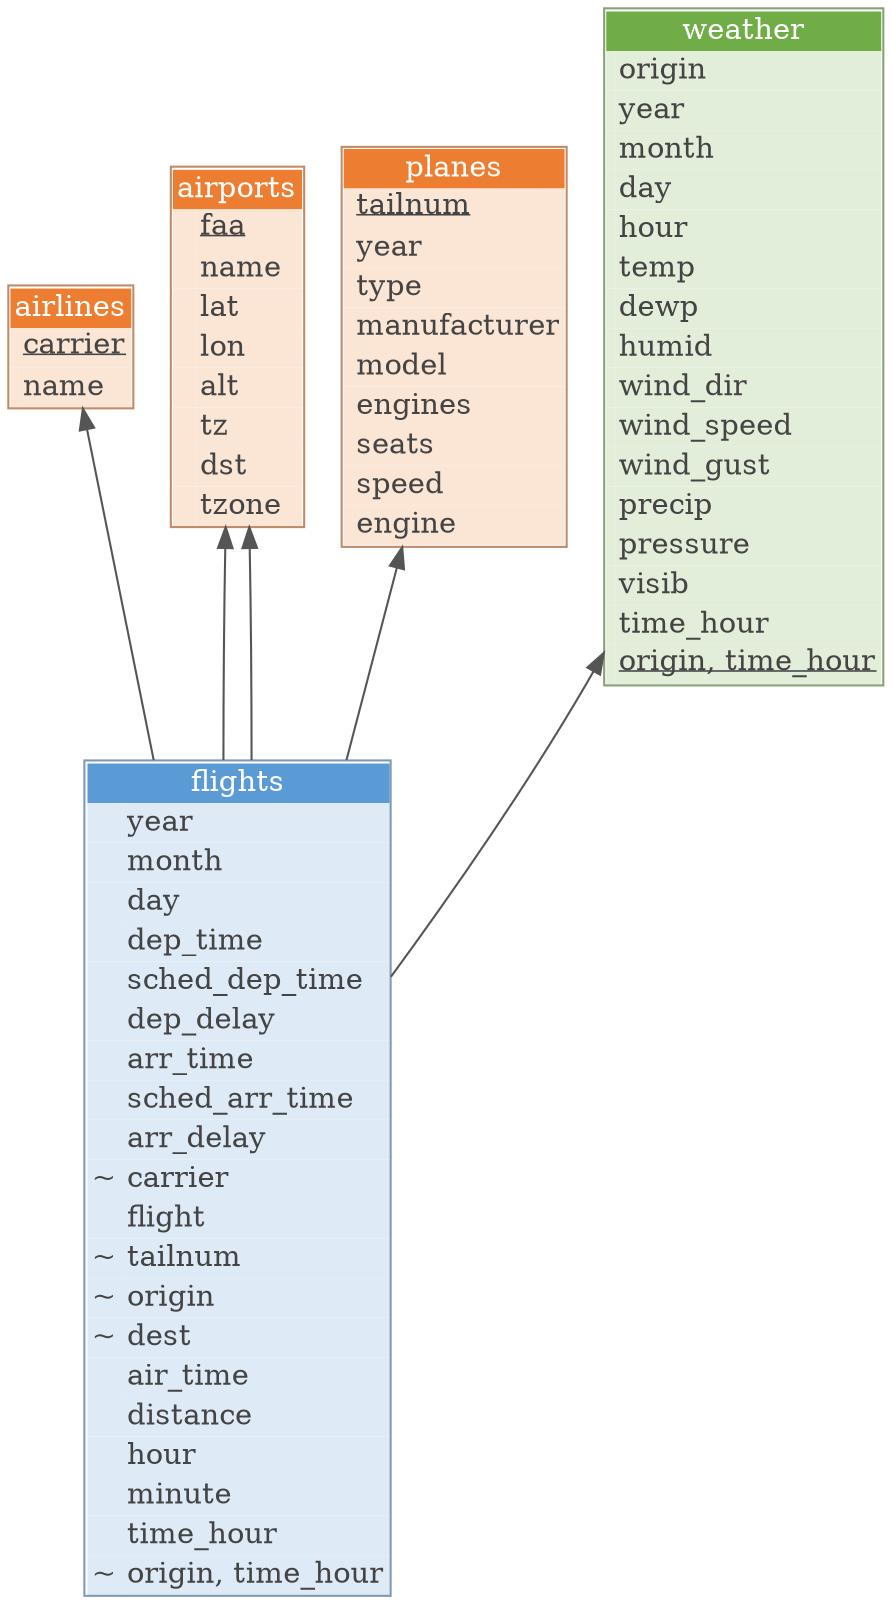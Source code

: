 #data_model
digraph {
graph [rankdir=BT tooltip="Data Model" ]

node [margin=0 fontcolor = "#444444" ]

edge [color = "#555555", arrowsize = 1, ]

pack=true
packmode= "node"

  "airlines" [label = <<TABLE ALIGN="LEFT" BORDER="1" CELLBORDER="0" CELLSPACING="0" COLOR="#9E5320AA">
    <TR>
      <TD COLSPAN="2" BGCOLOR="#ED7D31FF" BORDER="0"><FONT COLOR="#FFFFFF">airlines</FONT>
</TD>
    </TR>
    <TR>
      <TD ALIGN="LEFT" BGCOLOR="#FBE5D5FF"></TD>
      <TD ALIGN="LEFT" BGCOLOR="#FBE5D5FF"><U>carrier</U></TD>
    </TR>
    <TR>
      <TD ALIGN="LEFT" BGCOLOR="#FBE5D5FF"></TD>
      <TD ALIGN="LEFT" BGCOLOR="#FBE5D5FF">name</TD>
    </TR>
  </TABLE>>, shape = "plaintext"] 

  "airports" [label = <<TABLE ALIGN="LEFT" BORDER="1" CELLBORDER="0" CELLSPACING="0" COLOR="#9E5320AA">
    <TR>
      <TD COLSPAN="2" BGCOLOR="#ED7D31FF" BORDER="0"><FONT COLOR="#FFFFFF">airports</FONT>
</TD>
    </TR>
    <TR>
      <TD ALIGN="LEFT" BGCOLOR="#FBE5D5FF"></TD>
      <TD ALIGN="LEFT" BGCOLOR="#FBE5D5FF"><U>faa</U></TD>
    </TR>
    <TR>
      <TD ALIGN="LEFT" BGCOLOR="#FBE5D5FF"></TD>
      <TD ALIGN="LEFT" BGCOLOR="#FBE5D5FF">name</TD>
    </TR>
    <TR>
      <TD ALIGN="LEFT" BGCOLOR="#FBE5D5FF"></TD>
      <TD ALIGN="LEFT" BGCOLOR="#FBE5D5FF">lat</TD>
    </TR>
    <TR>
      <TD ALIGN="LEFT" BGCOLOR="#FBE5D5FF"></TD>
      <TD ALIGN="LEFT" BGCOLOR="#FBE5D5FF">lon</TD>
    </TR>
    <TR>
      <TD ALIGN="LEFT" BGCOLOR="#FBE5D5FF"></TD>
      <TD ALIGN="LEFT" BGCOLOR="#FBE5D5FF">alt</TD>
    </TR>
    <TR>
      <TD ALIGN="LEFT" BGCOLOR="#FBE5D5FF"></TD>
      <TD ALIGN="LEFT" BGCOLOR="#FBE5D5FF">tz</TD>
    </TR>
    <TR>
      <TD ALIGN="LEFT" BGCOLOR="#FBE5D5FF"></TD>
      <TD ALIGN="LEFT" BGCOLOR="#FBE5D5FF">dst</TD>
    </TR>
    <TR>
      <TD ALIGN="LEFT" BGCOLOR="#FBE5D5FF"></TD>
      <TD ALIGN="LEFT" BGCOLOR="#FBE5D5FF">tzone</TD>
    </TR>
  </TABLE>>, shape = "plaintext"] 

  "flights" [label = <<TABLE ALIGN="LEFT" BORDER="1" CELLBORDER="0" CELLSPACING="0" COLOR="#3C678EAA">
    <TR>
      <TD COLSPAN="2" BGCOLOR="#5B9BD5FF" BORDER="0"><FONT COLOR="#FFFFFF">flights</FONT>
</TD>
    </TR>
    <TR>
      <TD ALIGN="LEFT" BGCOLOR="#DEEBF6FF"></TD>
      <TD ALIGN="LEFT" BGCOLOR="#DEEBF6FF">year</TD>
    </TR>
    <TR>
      <TD ALIGN="LEFT" BGCOLOR="#DEEBF6FF"></TD>
      <TD ALIGN="LEFT" BGCOLOR="#DEEBF6FF">month</TD>
    </TR>
    <TR>
      <TD ALIGN="LEFT" BGCOLOR="#DEEBF6FF"></TD>
      <TD ALIGN="LEFT" BGCOLOR="#DEEBF6FF">day</TD>
    </TR>
    <TR>
      <TD ALIGN="LEFT" BGCOLOR="#DEEBF6FF"></TD>
      <TD ALIGN="LEFT" BGCOLOR="#DEEBF6FF">dep_time</TD>
    </TR>
    <TR>
      <TD ALIGN="LEFT" BGCOLOR="#DEEBF6FF"></TD>
      <TD ALIGN="LEFT" BGCOLOR="#DEEBF6FF">sched_dep_time</TD>
    </TR>
    <TR>
      <TD ALIGN="LEFT" BGCOLOR="#DEEBF6FF"></TD>
      <TD ALIGN="LEFT" BGCOLOR="#DEEBF6FF">dep_delay</TD>
    </TR>
    <TR>
      <TD ALIGN="LEFT" BGCOLOR="#DEEBF6FF"></TD>
      <TD ALIGN="LEFT" BGCOLOR="#DEEBF6FF">arr_time</TD>
    </TR>
    <TR>
      <TD ALIGN="LEFT" BGCOLOR="#DEEBF6FF"></TD>
      <TD ALIGN="LEFT" BGCOLOR="#DEEBF6FF">sched_arr_time</TD>
    </TR>
    <TR>
      <TD ALIGN="LEFT" BGCOLOR="#DEEBF6FF"></TD>
      <TD ALIGN="LEFT" BGCOLOR="#DEEBF6FF">arr_delay</TD>
    </TR>
    <TR>
      <TD ALIGN="LEFT" BGCOLOR="#DEEBF6FF">~</TD>
      <TD ALIGN="LEFT" BGCOLOR="#DEEBF6FF">carrier</TD>
    </TR>
    <TR>
      <TD ALIGN="LEFT" BGCOLOR="#DEEBF6FF"></TD>
      <TD ALIGN="LEFT" BGCOLOR="#DEEBF6FF">flight</TD>
    </TR>
    <TR>
      <TD ALIGN="LEFT" BGCOLOR="#DEEBF6FF">~</TD>
      <TD ALIGN="LEFT" BGCOLOR="#DEEBF6FF">tailnum</TD>
    </TR>
    <TR>
      <TD ALIGN="LEFT" BGCOLOR="#DEEBF6FF">~</TD>
      <TD ALIGN="LEFT" BGCOLOR="#DEEBF6FF">origin</TD>
    </TR>
    <TR>
      <TD ALIGN="LEFT" BGCOLOR="#DEEBF6FF">~</TD>
      <TD ALIGN="LEFT" BGCOLOR="#DEEBF6FF">dest</TD>
    </TR>
    <TR>
      <TD ALIGN="LEFT" BGCOLOR="#DEEBF6FF"></TD>
      <TD ALIGN="LEFT" BGCOLOR="#DEEBF6FF">air_time</TD>
    </TR>
    <TR>
      <TD ALIGN="LEFT" BGCOLOR="#DEEBF6FF"></TD>
      <TD ALIGN="LEFT" BGCOLOR="#DEEBF6FF">distance</TD>
    </TR>
    <TR>
      <TD ALIGN="LEFT" BGCOLOR="#DEEBF6FF"></TD>
      <TD ALIGN="LEFT" BGCOLOR="#DEEBF6FF">hour</TD>
    </TR>
    <TR>
      <TD ALIGN="LEFT" BGCOLOR="#DEEBF6FF"></TD>
      <TD ALIGN="LEFT" BGCOLOR="#DEEBF6FF">minute</TD>
    </TR>
    <TR>
      <TD ALIGN="LEFT" BGCOLOR="#DEEBF6FF"></TD>
      <TD ALIGN="LEFT" BGCOLOR="#DEEBF6FF">time_hour</TD>
    </TR>
    <TR>
      <TD ALIGN="LEFT" BGCOLOR="#DEEBF6FF">~</TD>
      <TD ALIGN="LEFT" BGCOLOR="#DEEBF6FF">origin, time_hour</TD>
    </TR>
  </TABLE>>, shape = "plaintext"] 

  "planes" [label = <<TABLE ALIGN="LEFT" BORDER="1" CELLBORDER="0" CELLSPACING="0" COLOR="#9E5320AA">
    <TR>
      <TD COLSPAN="2" BGCOLOR="#ED7D31FF" BORDER="0"><FONT COLOR="#FFFFFF">planes</FONT>
</TD>
    </TR>
    <TR>
      <TD ALIGN="LEFT" BGCOLOR="#FBE5D5FF"></TD>
      <TD ALIGN="LEFT" BGCOLOR="#FBE5D5FF"><U>tailnum</U></TD>
    </TR>
    <TR>
      <TD ALIGN="LEFT" BGCOLOR="#FBE5D5FF"></TD>
      <TD ALIGN="LEFT" BGCOLOR="#FBE5D5FF">year</TD>
    </TR>
    <TR>
      <TD ALIGN="LEFT" BGCOLOR="#FBE5D5FF"></TD>
      <TD ALIGN="LEFT" BGCOLOR="#FBE5D5FF">type</TD>
    </TR>
    <TR>
      <TD ALIGN="LEFT" BGCOLOR="#FBE5D5FF"></TD>
      <TD ALIGN="LEFT" BGCOLOR="#FBE5D5FF">manufacturer</TD>
    </TR>
    <TR>
      <TD ALIGN="LEFT" BGCOLOR="#FBE5D5FF"></TD>
      <TD ALIGN="LEFT" BGCOLOR="#FBE5D5FF">model</TD>
    </TR>
    <TR>
      <TD ALIGN="LEFT" BGCOLOR="#FBE5D5FF"></TD>
      <TD ALIGN="LEFT" BGCOLOR="#FBE5D5FF">engines</TD>
    </TR>
    <TR>
      <TD ALIGN="LEFT" BGCOLOR="#FBE5D5FF"></TD>
      <TD ALIGN="LEFT" BGCOLOR="#FBE5D5FF">seats</TD>
    </TR>
    <TR>
      <TD ALIGN="LEFT" BGCOLOR="#FBE5D5FF"></TD>
      <TD ALIGN="LEFT" BGCOLOR="#FBE5D5FF">speed</TD>
    </TR>
    <TR>
      <TD ALIGN="LEFT" BGCOLOR="#FBE5D5FF"></TD>
      <TD ALIGN="LEFT" BGCOLOR="#FBE5D5FF">engine</TD>
    </TR>
  </TABLE>>, shape = "plaintext"] 

  "weather" [label = <<TABLE ALIGN="LEFT" BORDER="1" CELLBORDER="0" CELLSPACING="0" COLOR="#4A732FAA">
    <TR>
      <TD COLSPAN="2" BGCOLOR="#70AD47FF" BORDER="0"><FONT COLOR="#FFFFFF">weather</FONT>
</TD>
    </TR>
    <TR>
      <TD ALIGN="LEFT" BGCOLOR="#E2EEDAFF"></TD>
      <TD ALIGN="LEFT" BGCOLOR="#E2EEDAFF">origin</TD>
    </TR>
    <TR>
      <TD ALIGN="LEFT" BGCOLOR="#E2EEDAFF"></TD>
      <TD ALIGN="LEFT" BGCOLOR="#E2EEDAFF">year</TD>
    </TR>
    <TR>
      <TD ALIGN="LEFT" BGCOLOR="#E2EEDAFF"></TD>
      <TD ALIGN="LEFT" BGCOLOR="#E2EEDAFF">month</TD>
    </TR>
    <TR>
      <TD ALIGN="LEFT" BGCOLOR="#E2EEDAFF"></TD>
      <TD ALIGN="LEFT" BGCOLOR="#E2EEDAFF">day</TD>
    </TR>
    <TR>
      <TD ALIGN="LEFT" BGCOLOR="#E2EEDAFF"></TD>
      <TD ALIGN="LEFT" BGCOLOR="#E2EEDAFF">hour</TD>
    </TR>
    <TR>
      <TD ALIGN="LEFT" BGCOLOR="#E2EEDAFF"></TD>
      <TD ALIGN="LEFT" BGCOLOR="#E2EEDAFF">temp</TD>
    </TR>
    <TR>
      <TD ALIGN="LEFT" BGCOLOR="#E2EEDAFF"></TD>
      <TD ALIGN="LEFT" BGCOLOR="#E2EEDAFF">dewp</TD>
    </TR>
    <TR>
      <TD ALIGN="LEFT" BGCOLOR="#E2EEDAFF"></TD>
      <TD ALIGN="LEFT" BGCOLOR="#E2EEDAFF">humid</TD>
    </TR>
    <TR>
      <TD ALIGN="LEFT" BGCOLOR="#E2EEDAFF"></TD>
      <TD ALIGN="LEFT" BGCOLOR="#E2EEDAFF">wind_dir</TD>
    </TR>
    <TR>
      <TD ALIGN="LEFT" BGCOLOR="#E2EEDAFF"></TD>
      <TD ALIGN="LEFT" BGCOLOR="#E2EEDAFF">wind_speed</TD>
    </TR>
    <TR>
      <TD ALIGN="LEFT" BGCOLOR="#E2EEDAFF"></TD>
      <TD ALIGN="LEFT" BGCOLOR="#E2EEDAFF">wind_gust</TD>
    </TR>
    <TR>
      <TD ALIGN="LEFT" BGCOLOR="#E2EEDAFF"></TD>
      <TD ALIGN="LEFT" BGCOLOR="#E2EEDAFF">precip</TD>
    </TR>
    <TR>
      <TD ALIGN="LEFT" BGCOLOR="#E2EEDAFF"></TD>
      <TD ALIGN="LEFT" BGCOLOR="#E2EEDAFF">pressure</TD>
    </TR>
    <TR>
      <TD ALIGN="LEFT" BGCOLOR="#E2EEDAFF"></TD>
      <TD ALIGN="LEFT" BGCOLOR="#E2EEDAFF">visib</TD>
    </TR>
    <TR>
      <TD ALIGN="LEFT" BGCOLOR="#E2EEDAFF"></TD>
      <TD ALIGN="LEFT" BGCOLOR="#E2EEDAFF">time_hour</TD>
    </TR>
    <TR>
      <TD ALIGN="LEFT" BGCOLOR="#E2EEDAFF"></TD>
      <TD ALIGN="LEFT" BGCOLOR="#E2EEDAFF"><U>origin, time_hour</U></TD>
    </TR>
  </TABLE>>, shape = "plaintext"] 

"flights"->"airlines"
"flights"->"airports"
"flights"->"airports"
"flights"->"planes"
"flights"->"weather"
}
